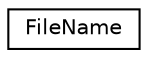 digraph "Graphical Class Hierarchy"
{
  edge [fontname="Helvetica",fontsize="10",labelfontname="Helvetica",labelfontsize="10"];
  node [fontname="Helvetica",fontsize="10",shape=record];
  rankdir="LR";
  Node1 [label="FileName",height=0.2,width=0.4,color="black", fillcolor="white", style="filled",URL="$classFileName.html",tooltip="ValueObject for file name. "];
}
